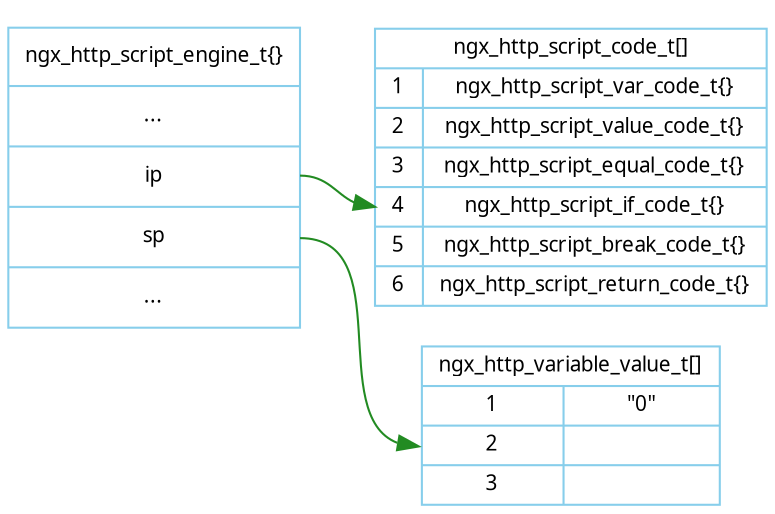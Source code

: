 digraph ngx_http_engine_evaluate3 {

   rankdir=LR;
   node [shape=record, color=skyblue, fontname="Verdana", fontsize=10];
   edge [color=forestgreen, fontname="Verdana", fontsize=10];
   
    

   
   ngx_http_script_engine_t [label="<head>ngx_http_script_engine_t\{\}|...|<ip>ip|<sp>sp|...", height=2]; 
   ngx_http_script_code_t [label="<head>ngx_http_script_code_t\[\]|{{<n1>1|<n2>2|<n3>3|<n4>4|<n5>5|<n6>6}|{ngx_http_script_var_code_t\{\}|ngx_http_script_value_code_t\{\}|ngx_http_script_equal_code_t\{\}|ngx_http_script_if_code_t\{\}|ngx_http_script_break_code_t\{\}|ngx_http_script_return_code_t\{\}}}"];

   ngx_http_script_engine_t:head:ne -> ngx_http_script_code_t:head:nw [weight=9, color=none];


   ngx_http_script_engine_t:ip -> ngx_http_script_code_t:n4;

   ngx_http_variable_value_t [label="<head>ngx_http_variable_value_t\[\]|{{<n1>1|<n2>2|<n3>3}|{\"0\"||}}"];

   ngx_http_script_engine_t:sp -> ngx_http_variable_value_t:n2;

}